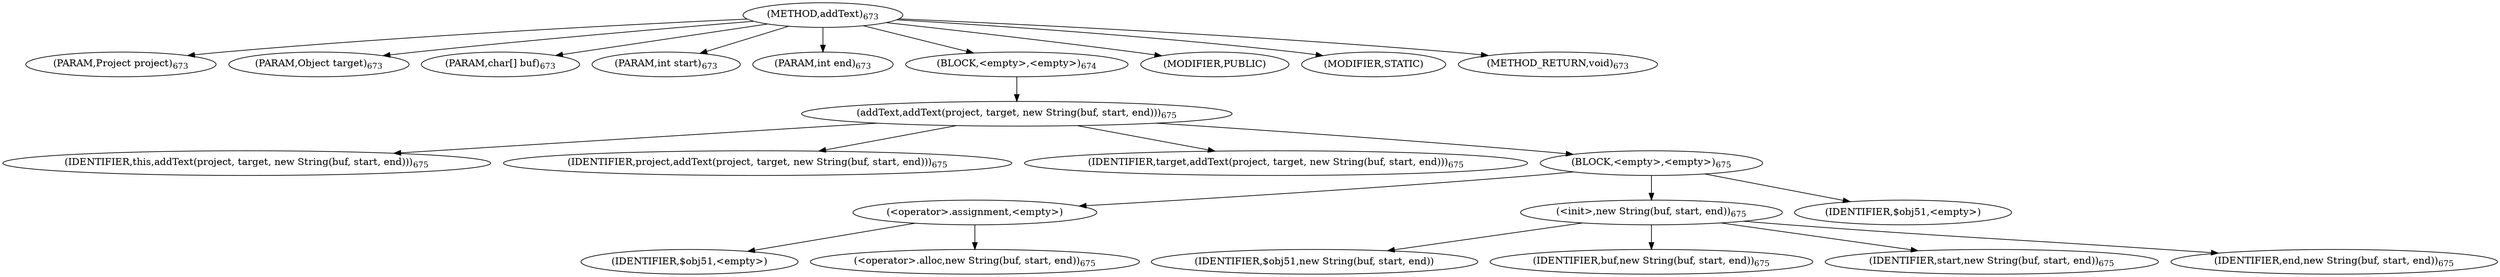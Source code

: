 digraph "addText" {  
"2279" [label = <(METHOD,addText)<SUB>673</SUB>> ]
"2280" [label = <(PARAM,Project project)<SUB>673</SUB>> ]
"2281" [label = <(PARAM,Object target)<SUB>673</SUB>> ]
"2282" [label = <(PARAM,char[] buf)<SUB>673</SUB>> ]
"2283" [label = <(PARAM,int start)<SUB>673</SUB>> ]
"2284" [label = <(PARAM,int end)<SUB>673</SUB>> ]
"2285" [label = <(BLOCK,&lt;empty&gt;,&lt;empty&gt;)<SUB>674</SUB>> ]
"2286" [label = <(addText,addText(project, target, new String(buf, start, end)))<SUB>675</SUB>> ]
"2287" [label = <(IDENTIFIER,this,addText(project, target, new String(buf, start, end)))<SUB>675</SUB>> ]
"2288" [label = <(IDENTIFIER,project,addText(project, target, new String(buf, start, end)))<SUB>675</SUB>> ]
"2289" [label = <(IDENTIFIER,target,addText(project, target, new String(buf, start, end)))<SUB>675</SUB>> ]
"2290" [label = <(BLOCK,&lt;empty&gt;,&lt;empty&gt;)<SUB>675</SUB>> ]
"2291" [label = <(&lt;operator&gt;.assignment,&lt;empty&gt;)> ]
"2292" [label = <(IDENTIFIER,$obj51,&lt;empty&gt;)> ]
"2293" [label = <(&lt;operator&gt;.alloc,new String(buf, start, end))<SUB>675</SUB>> ]
"2294" [label = <(&lt;init&gt;,new String(buf, start, end))<SUB>675</SUB>> ]
"2295" [label = <(IDENTIFIER,$obj51,new String(buf, start, end))> ]
"2296" [label = <(IDENTIFIER,buf,new String(buf, start, end))<SUB>675</SUB>> ]
"2297" [label = <(IDENTIFIER,start,new String(buf, start, end))<SUB>675</SUB>> ]
"2298" [label = <(IDENTIFIER,end,new String(buf, start, end))<SUB>675</SUB>> ]
"2299" [label = <(IDENTIFIER,$obj51,&lt;empty&gt;)> ]
"2300" [label = <(MODIFIER,PUBLIC)> ]
"2301" [label = <(MODIFIER,STATIC)> ]
"2302" [label = <(METHOD_RETURN,void)<SUB>673</SUB>> ]
  "2279" -> "2280" 
  "2279" -> "2281" 
  "2279" -> "2282" 
  "2279" -> "2283" 
  "2279" -> "2284" 
  "2279" -> "2285" 
  "2279" -> "2300" 
  "2279" -> "2301" 
  "2279" -> "2302" 
  "2285" -> "2286" 
  "2286" -> "2287" 
  "2286" -> "2288" 
  "2286" -> "2289" 
  "2286" -> "2290" 
  "2290" -> "2291" 
  "2290" -> "2294" 
  "2290" -> "2299" 
  "2291" -> "2292" 
  "2291" -> "2293" 
  "2294" -> "2295" 
  "2294" -> "2296" 
  "2294" -> "2297" 
  "2294" -> "2298" 
}
